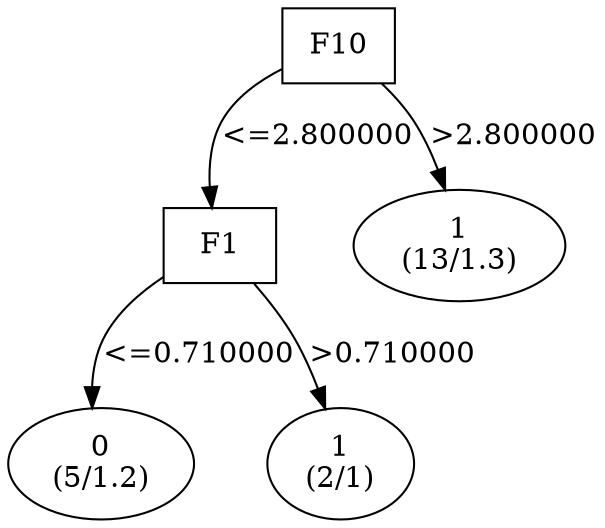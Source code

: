 digraph YaDT {
n0 [ shape=box, label="F10\n"]
n0 -> n1 [label="<=2.800000"]
n1 [ shape=box, label="F1\n"]
n1 -> n2 [label="<=0.710000"]
n2 [ shape=ellipse, label="0\n(5/1.2)"]
n1 -> n3 [label=">0.710000"]
n3 [ shape=ellipse, label="1\n(2/1)"]
n0 -> n5 [label=">2.800000"]
n5 [ shape=ellipse, label="1\n(13/1.3)"]
}
